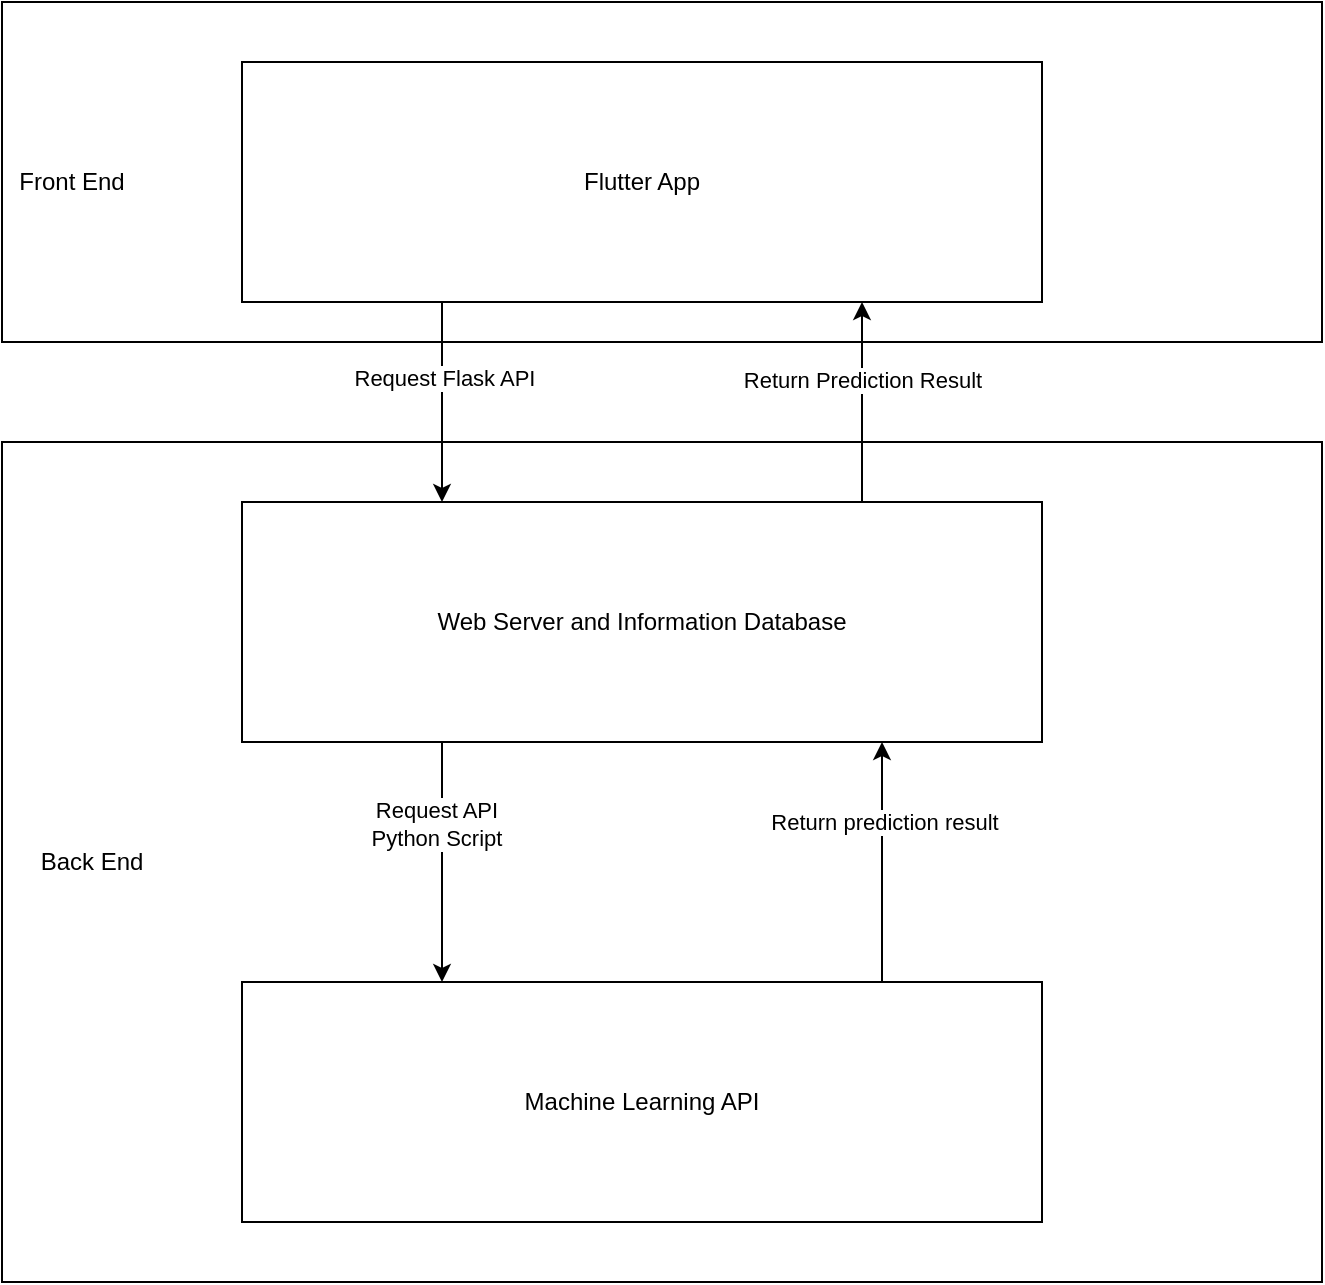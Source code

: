<mxfile version="13.8.0" type="device" pages="2"><diagram id="3gY0PdA8R_w1FgWg3_cx" name="System Architecture"><mxGraphModel dx="1278" dy="532" grid="1" gridSize="10" guides="1" tooltips="1" connect="1" arrows="1" fold="1" page="1" pageScale="1" pageWidth="850" pageHeight="1100" math="0" shadow="0"><root><mxCell id="0"/><mxCell id="1" parent="0"/><mxCell id="ysEPydQzxk2XHNAAoDyk-19" value="" style="rounded=0;whiteSpace=wrap;html=1;" parent="1" vertex="1"><mxGeometry x="70" y="80" width="660" height="170" as="geometry"/></mxCell><mxCell id="ysEPydQzxk2XHNAAoDyk-18" value="" style="rounded=0;whiteSpace=wrap;html=1;" parent="1" vertex="1"><mxGeometry x="70" y="300" width="660" height="420" as="geometry"/></mxCell><mxCell id="ysEPydQzxk2XHNAAoDyk-5" style="edgeStyle=orthogonalEdgeStyle;rounded=0;orthogonalLoop=1;jettySize=auto;html=1;" parent="1" source="ysEPydQzxk2XHNAAoDyk-1" target="ysEPydQzxk2XHNAAoDyk-4" edge="1"><mxGeometry relative="1" as="geometry"><Array as="points"><mxPoint x="290" y="280"/><mxPoint x="290" y="280"/></Array></mxGeometry></mxCell><mxCell id="ysEPydQzxk2XHNAAoDyk-8" value="Request Flask API&lt;br&gt;" style="edgeLabel;html=1;align=center;verticalAlign=middle;resizable=0;points=[];" parent="ysEPydQzxk2XHNAAoDyk-5" vertex="1" connectable="0"><mxGeometry y="12" relative="1" as="geometry"><mxPoint x="-11" y="-12" as="offset"/></mxGeometry></mxCell><mxCell id="ysEPydQzxk2XHNAAoDyk-1" value="Flutter App" style="rounded=0;whiteSpace=wrap;html=1;" parent="1" vertex="1"><mxGeometry x="190" y="110" width="400" height="120" as="geometry"/></mxCell><mxCell id="ysEPydQzxk2XHNAAoDyk-2" value="Front End" style="text;html=1;strokeColor=none;fillColor=none;align=center;verticalAlign=middle;whiteSpace=wrap;rounded=0;" parent="1" vertex="1"><mxGeometry x="70" y="160" width="70" height="20" as="geometry"/></mxCell><mxCell id="ysEPydQzxk2XHNAAoDyk-11" style="edgeStyle=orthogonalEdgeStyle;rounded=0;orthogonalLoop=1;jettySize=auto;html=1;" parent="1" source="ysEPydQzxk2XHNAAoDyk-4" target="ysEPydQzxk2XHNAAoDyk-9" edge="1"><mxGeometry relative="1" as="geometry"><Array as="points"><mxPoint x="290" y="520"/><mxPoint x="290" y="520"/></Array></mxGeometry></mxCell><mxCell id="ysEPydQzxk2XHNAAoDyk-12" value="Request API&lt;br&gt;Python Script" style="edgeLabel;html=1;align=center;verticalAlign=middle;resizable=0;points=[];" parent="ysEPydQzxk2XHNAAoDyk-11" vertex="1" connectable="0"><mxGeometry x="0.167" y="-29" relative="1" as="geometry"><mxPoint x="26" y="-29" as="offset"/></mxGeometry></mxCell><mxCell id="ysEPydQzxk2XHNAAoDyk-15" style="edgeStyle=orthogonalEdgeStyle;rounded=0;orthogonalLoop=1;jettySize=auto;html=1;" parent="1" source="ysEPydQzxk2XHNAAoDyk-4" target="ysEPydQzxk2XHNAAoDyk-1" edge="1"><mxGeometry relative="1" as="geometry"><Array as="points"><mxPoint x="500" y="270"/><mxPoint x="500" y="270"/></Array></mxGeometry></mxCell><mxCell id="ysEPydQzxk2XHNAAoDyk-16" value="Return Prediction Result" style="edgeLabel;html=1;align=center;verticalAlign=middle;resizable=0;points=[];" parent="ysEPydQzxk2XHNAAoDyk-15" vertex="1" connectable="0"><mxGeometry x="0.228" relative="1" as="geometry"><mxPoint as="offset"/></mxGeometry></mxCell><mxCell id="ysEPydQzxk2XHNAAoDyk-4" value="Web Server and Information Database" style="rounded=0;whiteSpace=wrap;html=1;" parent="1" vertex="1"><mxGeometry x="190" y="330" width="400" height="120" as="geometry"/></mxCell><mxCell id="ysEPydQzxk2XHNAAoDyk-13" style="edgeStyle=orthogonalEdgeStyle;rounded=0;orthogonalLoop=1;jettySize=auto;html=1;" parent="1" source="ysEPydQzxk2XHNAAoDyk-9" target="ysEPydQzxk2XHNAAoDyk-4" edge="1"><mxGeometry relative="1" as="geometry"><Array as="points"><mxPoint x="510" y="530"/><mxPoint x="510" y="530"/></Array></mxGeometry></mxCell><mxCell id="ysEPydQzxk2XHNAAoDyk-14" value="Return prediction result" style="edgeLabel;html=1;align=center;verticalAlign=middle;resizable=0;points=[];" parent="ysEPydQzxk2XHNAAoDyk-13" vertex="1" connectable="0"><mxGeometry x="0.34" y="-1" relative="1" as="geometry"><mxPoint as="offset"/></mxGeometry></mxCell><mxCell id="ysEPydQzxk2XHNAAoDyk-9" value="Machine Learning API" style="rounded=0;whiteSpace=wrap;html=1;" parent="1" vertex="1"><mxGeometry x="190" y="570" width="400" height="120" as="geometry"/></mxCell><mxCell id="ysEPydQzxk2XHNAAoDyk-17" value="Back End" style="text;html=1;strokeColor=none;fillColor=none;align=center;verticalAlign=middle;whiteSpace=wrap;rounded=0;" parent="1" vertex="1"><mxGeometry x="80" y="500" width="70" height="20" as="geometry"/></mxCell></root></mxGraphModel></diagram><diagram id="bBZmIsFBdD50XYZ3EJtN" name="Comparison"><mxGraphModel dx="1278" dy="532" grid="1" gridSize="10" guides="1" tooltips="1" connect="1" arrows="1" fold="1" page="1" pageScale="1" pageWidth="1169" pageHeight="827" math="0" shadow="0"><root><mxCell id="y-19r5_2h04I8wAs_4kA-0"/><mxCell id="y-19r5_2h04I8wAs_4kA-1" parent="y-19r5_2h04I8wAs_4kA-0"/><mxCell id="y-19r5_2h04I8wAs_4kA-23" value="" style="rounded=1;whiteSpace=wrap;html=1;" parent="y-19r5_2h04I8wAs_4kA-1" vertex="1"><mxGeometry x="40" y="350" width="1040" height="330" as="geometry"/></mxCell><mxCell id="y-19r5_2h04I8wAs_4kA-21" value="" style="rounded=1;whiteSpace=wrap;html=1;" parent="y-19r5_2h04I8wAs_4kA-1" vertex="1"><mxGeometry x="40" y="10" width="1040" height="270" as="geometry"/></mxCell><mxCell id="y-19r5_2h04I8wAs_4kA-25" style="edgeStyle=orthogonalEdgeStyle;rounded=0;orthogonalLoop=1;jettySize=auto;html=1;" parent="y-19r5_2h04I8wAs_4kA-1" source="y-19r5_2h04I8wAs_4kA-2" target="y-19r5_2h04I8wAs_4kA-3" edge="1"><mxGeometry relative="1" as="geometry"/></mxCell><mxCell id="y-19r5_2h04I8wAs_4kA-2" value="Start" style="ellipse;whiteSpace=wrap;html=1;" parent="y-19r5_2h04I8wAs_4kA-1" vertex="1"><mxGeometry x="70" y="40" width="120" height="80" as="geometry"/></mxCell><mxCell id="y-19r5_2h04I8wAs_4kA-26" style="edgeStyle=orthogonalEdgeStyle;rounded=0;orthogonalLoop=1;jettySize=auto;html=1;" parent="y-19r5_2h04I8wAs_4kA-1" source="y-19r5_2h04I8wAs_4kA-3" target="y-19r5_2h04I8wAs_4kA-6" edge="1"><mxGeometry relative="1" as="geometry"/></mxCell><mxCell id="y-19r5_2h04I8wAs_4kA-3" value="Study basic knowledge" style="rounded=0;whiteSpace=wrap;html=1;" parent="y-19r5_2h04I8wAs_4kA-1" vertex="1"><mxGeometry x="310" y="50" width="120" height="60" as="geometry"/></mxCell><mxCell id="y-19r5_2h04I8wAs_4kA-29" style="edgeStyle=orthogonalEdgeStyle;rounded=0;orthogonalLoop=1;jettySize=auto;html=1;" parent="y-19r5_2h04I8wAs_4kA-1" source="y-19r5_2h04I8wAs_4kA-4" target="y-19r5_2h04I8wAs_4kA-5" edge="1"><mxGeometry relative="1" as="geometry"/></mxCell><mxCell id="y-19r5_2h04I8wAs_4kA-4" value="read the review carefully" style="rounded=0;whiteSpace=wrap;html=1;" parent="y-19r5_2h04I8wAs_4kA-1" vertex="1"><mxGeometry x="900" y="155" width="120" height="55" as="geometry"/></mxCell><mxCell id="y-19r5_2h04I8wAs_4kA-30" style="edgeStyle=orthogonalEdgeStyle;rounded=0;orthogonalLoop=1;jettySize=auto;html=1;" parent="y-19r5_2h04I8wAs_4kA-1" source="y-19r5_2h04I8wAs_4kA-5" target="y-19r5_2h04I8wAs_4kA-8" edge="1"><mxGeometry relative="1" as="geometry"/></mxCell><mxCell id="y-19r5_2h04I8wAs_4kA-5" value="list out the prefer gaming gear" style="rounded=0;whiteSpace=wrap;html=1;" parent="y-19r5_2h04I8wAs_4kA-1" vertex="1"><mxGeometry x="585" y="152.5" width="150" height="60" as="geometry"/></mxCell><mxCell id="y-19r5_2h04I8wAs_4kA-27" style="edgeStyle=orthogonalEdgeStyle;rounded=0;orthogonalLoop=1;jettySize=auto;html=1;" parent="y-19r5_2h04I8wAs_4kA-1" source="y-19r5_2h04I8wAs_4kA-6" target="y-19r5_2h04I8wAs_4kA-7" edge="1"><mxGeometry relative="1" as="geometry"/></mxCell><mxCell id="y-19r5_2h04I8wAs_4kA-6" value="start searching and exploring product across different webpage" style="rounded=0;whiteSpace=wrap;html=1;" parent="y-19r5_2h04I8wAs_4kA-1" vertex="1"><mxGeometry x="600" y="50" width="120" height="60" as="geometry"/></mxCell><mxCell id="y-19r5_2h04I8wAs_4kA-28" style="edgeStyle=orthogonalEdgeStyle;rounded=0;orthogonalLoop=1;jettySize=auto;html=1;" parent="y-19r5_2h04I8wAs_4kA-1" source="y-19r5_2h04I8wAs_4kA-7" target="y-19r5_2h04I8wAs_4kA-4" edge="1"><mxGeometry relative="1" as="geometry"/></mxCell><mxCell id="y-19r5_2h04I8wAs_4kA-7" value="watch some review video" style="rounded=0;whiteSpace=wrap;html=1;" parent="y-19r5_2h04I8wAs_4kA-1" vertex="1"><mxGeometry x="900" y="50" width="120" height="60" as="geometry"/></mxCell><mxCell id="y-19r5_2h04I8wAs_4kA-31" style="edgeStyle=orthogonalEdgeStyle;rounded=0;orthogonalLoop=1;jettySize=auto;html=1;" parent="y-19r5_2h04I8wAs_4kA-1" source="y-19r5_2h04I8wAs_4kA-8" target="y-19r5_2h04I8wAs_4kA-9" edge="1"><mxGeometry relative="1" as="geometry"/></mxCell><mxCell id="y-19r5_2h04I8wAs_4kA-8" value="choose the most prefer and affordable gaming gear" style="rounded=0;whiteSpace=wrap;html=1;" parent="y-19r5_2h04I8wAs_4kA-1" vertex="1"><mxGeometry x="300" y="147.5" width="140" height="70" as="geometry"/></mxCell><mxCell id="y-19r5_2h04I8wAs_4kA-9" value="End" style="ellipse;whiteSpace=wrap;html=1;" parent="y-19r5_2h04I8wAs_4kA-1" vertex="1"><mxGeometry x="90" y="142.5" width="120" height="80" as="geometry"/></mxCell><mxCell id="y-19r5_2h04I8wAs_4kA-32" style="edgeStyle=orthogonalEdgeStyle;rounded=0;orthogonalLoop=1;jettySize=auto;html=1;" parent="y-19r5_2h04I8wAs_4kA-1" source="y-19r5_2h04I8wAs_4kA-10" target="y-19r5_2h04I8wAs_4kA-11" edge="1"><mxGeometry relative="1" as="geometry"/></mxCell><mxCell id="y-19r5_2h04I8wAs_4kA-10" value="Start" style="ellipse;whiteSpace=wrap;html=1;" parent="y-19r5_2h04I8wAs_4kA-1" vertex="1"><mxGeometry x="70" y="360" width="120" height="80" as="geometry"/></mxCell><mxCell id="y-19r5_2h04I8wAs_4kA-33" style="edgeStyle=orthogonalEdgeStyle;rounded=0;orthogonalLoop=1;jettySize=auto;html=1;" parent="y-19r5_2h04I8wAs_4kA-1" source="y-19r5_2h04I8wAs_4kA-11" target="y-19r5_2h04I8wAs_4kA-12" edge="1"><mxGeometry relative="1" as="geometry"/></mxCell><mxCell id="y-19r5_2h04I8wAs_4kA-11" value="User open the app" style="rounded=0;whiteSpace=wrap;html=1;" parent="y-19r5_2h04I8wAs_4kA-1" vertex="1"><mxGeometry x="260" y="370" width="120" height="60" as="geometry"/></mxCell><mxCell id="y-19r5_2h04I8wAs_4kA-34" style="edgeStyle=orthogonalEdgeStyle;rounded=0;orthogonalLoop=1;jettySize=auto;html=1;" parent="y-19r5_2h04I8wAs_4kA-1" source="y-19r5_2h04I8wAs_4kA-12" target="y-19r5_2h04I8wAs_4kA-13" edge="1"><mxGeometry relative="1" as="geometry"/></mxCell><mxCell id="y-19r5_2h04I8wAs_4kA-12" value="User answer few question" style="rounded=0;whiteSpace=wrap;html=1;" parent="y-19r5_2h04I8wAs_4kA-1" vertex="1"><mxGeometry x="450" y="370" width="120" height="60" as="geometry"/></mxCell><mxCell id="y-19r5_2h04I8wAs_4kA-35" value="REST API" style="edgeStyle=orthogonalEdgeStyle;rounded=0;orthogonalLoop=1;jettySize=auto;html=1;" parent="y-19r5_2h04I8wAs_4kA-1" source="y-19r5_2h04I8wAs_4kA-13" target="y-19r5_2h04I8wAs_4kA-14" edge="1"><mxGeometry relative="1" as="geometry"/></mxCell><mxCell id="y-19r5_2h04I8wAs_4kA-13" value="App will upload the answer to server" style="rounded=0;whiteSpace=wrap;html=1;" parent="y-19r5_2h04I8wAs_4kA-1" vertex="1"><mxGeometry x="640" y="370" width="120" height="60" as="geometry"/></mxCell><mxCell id="y-19r5_2h04I8wAs_4kA-37" value="Forward" style="edgeStyle=orthogonalEdgeStyle;rounded=0;orthogonalLoop=1;jettySize=auto;html=1;" parent="y-19r5_2h04I8wAs_4kA-1" source="y-19r5_2h04I8wAs_4kA-14" target="y-19r5_2h04I8wAs_4kA-15" edge="1"><mxGeometry relative="1" as="geometry"/></mxCell><mxCell id="y-19r5_2h04I8wAs_4kA-14" value="Web Server Received" style="rounded=0;whiteSpace=wrap;html=1;" parent="y-19r5_2h04I8wAs_4kA-1" vertex="1"><mxGeometry x="860" y="370" width="120" height="60" as="geometry"/></mxCell><mxCell id="y-19r5_2h04I8wAs_4kA-38" style="edgeStyle=orthogonalEdgeStyle;rounded=0;orthogonalLoop=1;jettySize=auto;html=1;" parent="y-19r5_2h04I8wAs_4kA-1" source="y-19r5_2h04I8wAs_4kA-15" target="y-19r5_2h04I8wAs_4kA-16" edge="1"><mxGeometry relative="1" as="geometry"/></mxCell><mxCell id="y-19r5_2h04I8wAs_4kA-15" value="Machine Learning API" style="rounded=0;whiteSpace=wrap;html=1;" parent="y-19r5_2h04I8wAs_4kA-1" vertex="1"><mxGeometry x="860" y="490" width="120" height="60" as="geometry"/></mxCell><mxCell id="y-19r5_2h04I8wAs_4kA-39" style="edgeStyle=orthogonalEdgeStyle;rounded=0;orthogonalLoop=1;jettySize=auto;html=1;" parent="y-19r5_2h04I8wAs_4kA-1" source="y-19r5_2h04I8wAs_4kA-16" target="y-19r5_2h04I8wAs_4kA-17" edge="1"><mxGeometry relative="1" as="geometry"/></mxCell><mxCell id="y-19r5_2h04I8wAs_4kA-16" value="Return prediction result" style="rounded=0;whiteSpace=wrap;html=1;" parent="y-19r5_2h04I8wAs_4kA-1" vertex="1"><mxGeometry x="650" y="490" width="120" height="60" as="geometry"/></mxCell><mxCell id="y-19r5_2h04I8wAs_4kA-40" style="edgeStyle=orthogonalEdgeStyle;rounded=0;orthogonalLoop=1;jettySize=auto;html=1;" parent="y-19r5_2h04I8wAs_4kA-1" source="y-19r5_2h04I8wAs_4kA-17" target="y-19r5_2h04I8wAs_4kA-18" edge="1"><mxGeometry relative="1" as="geometry"/></mxCell><mxCell id="y-19r5_2h04I8wAs_4kA-17" value="Webserver return the prediction result to mobile app" style="rounded=0;whiteSpace=wrap;html=1;" parent="y-19r5_2h04I8wAs_4kA-1" vertex="1"><mxGeometry x="450" y="490" width="120" height="60" as="geometry"/></mxCell><mxCell id="y-19r5_2h04I8wAs_4kA-41" style="edgeStyle=orthogonalEdgeStyle;rounded=0;orthogonalLoop=1;jettySize=auto;html=1;" parent="y-19r5_2h04I8wAs_4kA-1" source="y-19r5_2h04I8wAs_4kA-18" target="y-19r5_2h04I8wAs_4kA-19" edge="1"><mxGeometry relative="1" as="geometry"/></mxCell><mxCell id="y-19r5_2h04I8wAs_4kA-18" value="Display in dashboard" style="rounded=0;whiteSpace=wrap;html=1;" parent="y-19r5_2h04I8wAs_4kA-1" vertex="1"><mxGeometry x="260" y="490" width="120" height="60" as="geometry"/></mxCell><mxCell id="y-19r5_2h04I8wAs_4kA-19" value="End" style="ellipse;whiteSpace=wrap;html=1;" parent="y-19r5_2h04I8wAs_4kA-1" vertex="1"><mxGeometry x="70" y="480" width="120" height="80" as="geometry"/></mxCell><mxCell id="y-19r5_2h04I8wAs_4kA-22" value="&lt;font style=&quot;font-size: 18px&quot;&gt;Existing Method&lt;/font&gt;" style="text;html=1;strokeColor=none;fillColor=none;align=center;verticalAlign=middle;whiteSpace=wrap;rounded=0;" parent="y-19r5_2h04I8wAs_4kA-1" vertex="1"><mxGeometry x="495" y="250" width="180" height="20" as="geometry"/></mxCell><mxCell id="y-19r5_2h04I8wAs_4kA-24" value="&lt;font style=&quot;font-size: 18px&quot;&gt;Proposed Method&lt;/font&gt;" style="text;html=1;strokeColor=none;fillColor=none;align=center;verticalAlign=middle;whiteSpace=wrap;rounded=0;" parent="y-19r5_2h04I8wAs_4kA-1" vertex="1"><mxGeometry x="495" y="630" width="180" height="20" as="geometry"/></mxCell><mxCell id="y-19r5_2h04I8wAs_4kA-44" value="" style="endArrow=none;dashed=1;html=1;entryX=0.774;entryY=1.002;entryDx=0;entryDy=0;entryPerimeter=0;" parent="y-19r5_2h04I8wAs_4kA-1" target="y-19r5_2h04I8wAs_4kA-23" edge="1"><mxGeometry width="50" height="50" relative="1" as="geometry"><mxPoint x="845" y="350" as="sourcePoint"/><mxPoint x="860" y="600" as="targetPoint"/></mxGeometry></mxCell><mxCell id="y-19r5_2h04I8wAs_4kA-45" value="Front End" style="text;html=1;strokeColor=none;fillColor=none;align=center;verticalAlign=middle;whiteSpace=wrap;rounded=0;" parent="y-19r5_2h04I8wAs_4kA-1" vertex="1"><mxGeometry x="370" y="580" width="90" height="20" as="geometry"/></mxCell><mxCell id="y-19r5_2h04I8wAs_4kA-46" value="Back End" style="text;html=1;strokeColor=none;fillColor=none;align=center;verticalAlign=middle;whiteSpace=wrap;rounded=0;" parent="y-19r5_2h04I8wAs_4kA-1" vertex="1"><mxGeometry x="890" y="580" width="90" height="20" as="geometry"/></mxCell></root></mxGraphModel></diagram></mxfile>